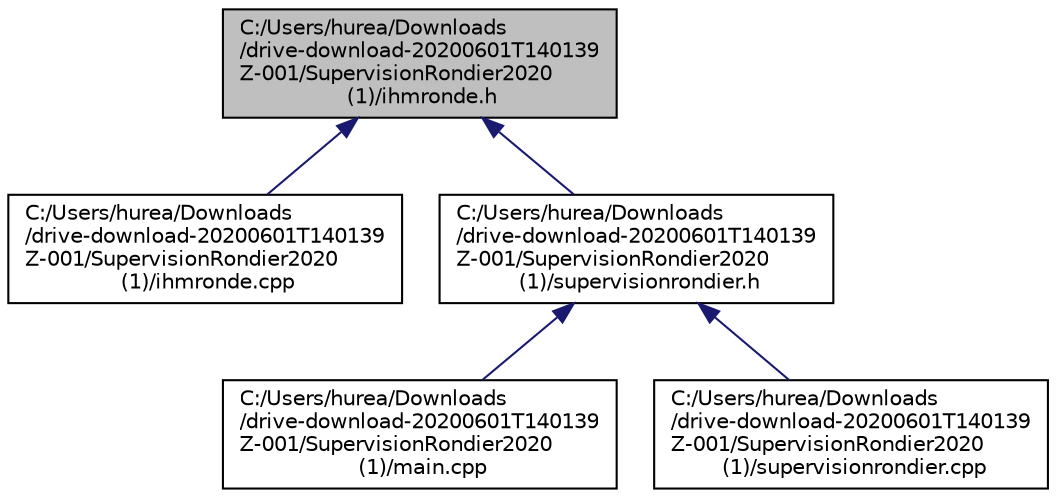 digraph "C:/Users/hurea/Downloads/drive-download-20200601T140139Z-001/SupervisionRondier2020 (1)/ihmronde.h"
{
 // LATEX_PDF_SIZE
  edge [fontname="Helvetica",fontsize="10",labelfontname="Helvetica",labelfontsize="10"];
  node [fontname="Helvetica",fontsize="10",shape=record];
  Node1 [label="C:/Users/hurea/Downloads\l/drive-download-20200601T140139\lZ-001/SupervisionRondier2020\l (1)/ihmronde.h",height=0.2,width=0.4,color="black", fillcolor="grey75", style="filled", fontcolor="black",tooltip="Déclaration de la classe IHMRonde."];
  Node1 -> Node2 [dir="back",color="midnightblue",fontsize="10",style="solid",fontname="Helvetica"];
  Node2 [label="C:/Users/hurea/Downloads\l/drive-download-20200601T140139\lZ-001/SupervisionRondier2020\l (1)/ihmronde.cpp",height=0.2,width=0.4,color="black", fillcolor="white", style="filled",URL="$ihmronde_8cpp.html",tooltip="Définition des méthodes de la classe IHMRonde."];
  Node1 -> Node3 [dir="back",color="midnightblue",fontsize="10",style="solid",fontname="Helvetica"];
  Node3 [label="C:/Users/hurea/Downloads\l/drive-download-20200601T140139\lZ-001/SupervisionRondier2020\l (1)/supervisionrondier.h",height=0.2,width=0.4,color="black", fillcolor="white", style="filled",URL="$supervisionrondier_8h.html",tooltip="Déclaration de la classe SupervisionRondier."];
  Node3 -> Node4 [dir="back",color="midnightblue",fontsize="10",style="solid",fontname="Helvetica"];
  Node4 [label="C:/Users/hurea/Downloads\l/drive-download-20200601T140139\lZ-001/SupervisionRondier2020\l (1)/main.cpp",height=0.2,width=0.4,color="black", fillcolor="white", style="filled",URL="$main_8cpp.html",tooltip=" "];
  Node3 -> Node5 [dir="back",color="midnightblue",fontsize="10",style="solid",fontname="Helvetica"];
  Node5 [label="C:/Users/hurea/Downloads\l/drive-download-20200601T140139\lZ-001/SupervisionRondier2020\l (1)/supervisionrondier.cpp",height=0.2,width=0.4,color="black", fillcolor="white", style="filled",URL="$supervisionrondier_8cpp.html",tooltip="Définition des méthodes de la classe SupervisionRondier."];
}
